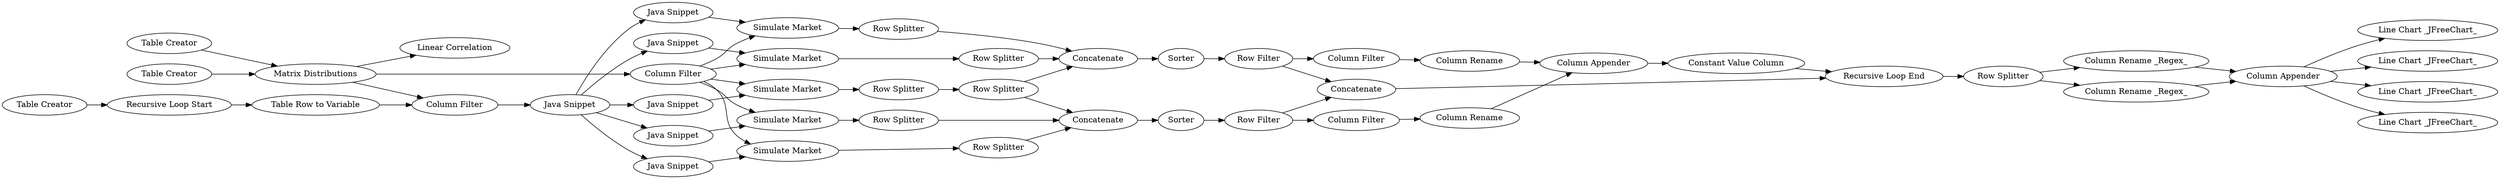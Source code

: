 digraph {
	"-7370455025478822982_3" [label="Matrix Distributions"]
	"-7370455025478822982_33" [label="Column Filter"]
	"-7370455025478822982_39" [label="Recursive Loop End"]
	"-7370455025478822982_14" [label="Java Snippet"]
	"-7370455025478822982_15" [label="Column Filter"]
	"-7370455025478822982_32" [label="Row Filter"]
	"-7370455025478822982_23" [label="Row Splitter"]
	"-7370455025478822982_38" [label="Constant Value Column"]
	"-7370455025478822982_53" [label="Table Row to Variable"]
	"-7370455025478822982_54" [label="Linear Correlation"]
	"-7370455025478822982_45" [label="Line Chart _JFreeChart_"]
	"-7370455025478822982_46" [label="Line Chart _JFreeChart_"]
	"-7370455025478822982_35" [label="Column Rename"]
	"-7370455025478822982_19" [label="Simulate Market"]
	"-7370455025478822982_26" [label="Row Splitter"]
	"-7370455025478822982_49" [label="Column Appender"]
	"-7370455025478822982_11" [label="Java Snippet"]
	"-7370455025478822982_34" [label="Column Filter"]
	"-7370455025478822982_40" [label=Concatenate]
	"-7370455025478822982_9" [label="Java Snippet"]
	"-7370455025478822982_29" [label=Sorter]
	"-7370455025478822982_50" [label="Column Appender"]
	"-7370455025478822982_18" [label="Simulate Market"]
	"-7370455025478822982_43" [label="Column Rename _Regex_"]
	"-7370455025478822982_31" [label="Row Filter"]
	"-7370455025478822982_21" [label="Row Splitter"]
	"-7370455025478822982_25" [label="Row Splitter"]
	"-7370455025478822982_12" [label="Java Snippet"]
	"-7370455025478822982_48" [label="Line Chart _JFreeChart_"]
	"-7370455025478822982_5" [label="Column Filter"]
	"-7370455025478822982_6" [label="Table Creator"]
	"-7370455025478822982_52" [label=Concatenate]
	"-7370455025478822982_36" [label="Column Rename"]
	"-7370455025478822982_16" [label="Simulate Market"]
	"-7370455025478822982_7" [label="Recursive Loop Start"]
	"-7370455025478822982_22" [label="Row Splitter"]
	"-7370455025478822982_51" [label=Concatenate]
	"-7370455025478822982_10" [label="Java Snippet"]
	"-7370455025478822982_30" [label=Sorter]
	"-7370455025478822982_42" [label="Column Rename _Regex_"]
	"-7370455025478822982_41" [label="Row Splitter"]
	"-7370455025478822982_47" [label="Line Chart _JFreeChart_"]
	"-7370455025478822982_24" [label="Row Splitter"]
	"-7370455025478822982_20" [label="Simulate Market"]
	"-7370455025478822982_13" [label="Java Snippet"]
	"-7370455025478822982_1" [label="Table Creator"]
	"-7370455025478822982_2" [label="Table Creator"]
	"-7370455025478822982_17" [label="Simulate Market"]
	"-7370455025478822982_13" -> "-7370455025478822982_20"
	"-7370455025478822982_3" -> "-7370455025478822982_5"
	"-7370455025478822982_9" -> "-7370455025478822982_14"
	"-7370455025478822982_5" -> "-7370455025478822982_9"
	"-7370455025478822982_22" -> "-7370455025478822982_51"
	"-7370455025478822982_15" -> "-7370455025478822982_20"
	"-7370455025478822982_3" -> "-7370455025478822982_15"
	"-7370455025478822982_41" -> "-7370455025478822982_43"
	"-7370455025478822982_6" -> "-7370455025478822982_7"
	"-7370455025478822982_42" -> "-7370455025478822982_49"
	"-7370455025478822982_36" -> "-7370455025478822982_50"
	"-7370455025478822982_26" -> "-7370455025478822982_51"
	"-7370455025478822982_10" -> "-7370455025478822982_18"
	"-7370455025478822982_3" -> "-7370455025478822982_54"
	"-7370455025478822982_51" -> "-7370455025478822982_29"
	"-7370455025478822982_12" -> "-7370455025478822982_17"
	"-7370455025478822982_32" -> "-7370455025478822982_40"
	"-7370455025478822982_40" -> "-7370455025478822982_39"
	"-7370455025478822982_17" -> "-7370455025478822982_22"
	"-7370455025478822982_20" -> "-7370455025478822982_25"
	"-7370455025478822982_21" -> "-7370455025478822982_51"
	"-7370455025478822982_49" -> "-7370455025478822982_45"
	"-7370455025478822982_9" -> "-7370455025478822982_13"
	"-7370455025478822982_1" -> "-7370455025478822982_3"
	"-7370455025478822982_49" -> "-7370455025478822982_46"
	"-7370455025478822982_31" -> "-7370455025478822982_33"
	"-7370455025478822982_53" -> "-7370455025478822982_5"
	"-7370455025478822982_32" -> "-7370455025478822982_34"
	"-7370455025478822982_2" -> "-7370455025478822982_3"
	"-7370455025478822982_14" -> "-7370455025478822982_19"
	"-7370455025478822982_16" -> "-7370455025478822982_21"
	"-7370455025478822982_49" -> "-7370455025478822982_47"
	"-7370455025478822982_15" -> "-7370455025478822982_17"
	"-7370455025478822982_52" -> "-7370455025478822982_30"
	"-7370455025478822982_33" -> "-7370455025478822982_35"
	"-7370455025478822982_49" -> "-7370455025478822982_48"
	"-7370455025478822982_15" -> "-7370455025478822982_16"
	"-7370455025478822982_50" -> "-7370455025478822982_38"
	"-7370455025478822982_15" -> "-7370455025478822982_18"
	"-7370455025478822982_41" -> "-7370455025478822982_42"
	"-7370455025478822982_18" -> "-7370455025478822982_23"
	"-7370455025478822982_9" -> "-7370455025478822982_12"
	"-7370455025478822982_7" -> "-7370455025478822982_53"
	"-7370455025478822982_19" -> "-7370455025478822982_24"
	"-7370455025478822982_23" -> "-7370455025478822982_26"
	"-7370455025478822982_26" -> "-7370455025478822982_52"
	"-7370455025478822982_11" -> "-7370455025478822982_16"
	"-7370455025478822982_30" -> "-7370455025478822982_32"
	"-7370455025478822982_35" -> "-7370455025478822982_50"
	"-7370455025478822982_31" -> "-7370455025478822982_40"
	"-7370455025478822982_34" -> "-7370455025478822982_36"
	"-7370455025478822982_9" -> "-7370455025478822982_11"
	"-7370455025478822982_38" -> "-7370455025478822982_39"
	"-7370455025478822982_43" -> "-7370455025478822982_49"
	"-7370455025478822982_29" -> "-7370455025478822982_31"
	"-7370455025478822982_24" -> "-7370455025478822982_52"
	"-7370455025478822982_9" -> "-7370455025478822982_10"
	"-7370455025478822982_39" -> "-7370455025478822982_41"
	"-7370455025478822982_15" -> "-7370455025478822982_19"
	"-7370455025478822982_25" -> "-7370455025478822982_52"
	rankdir=LR
}
